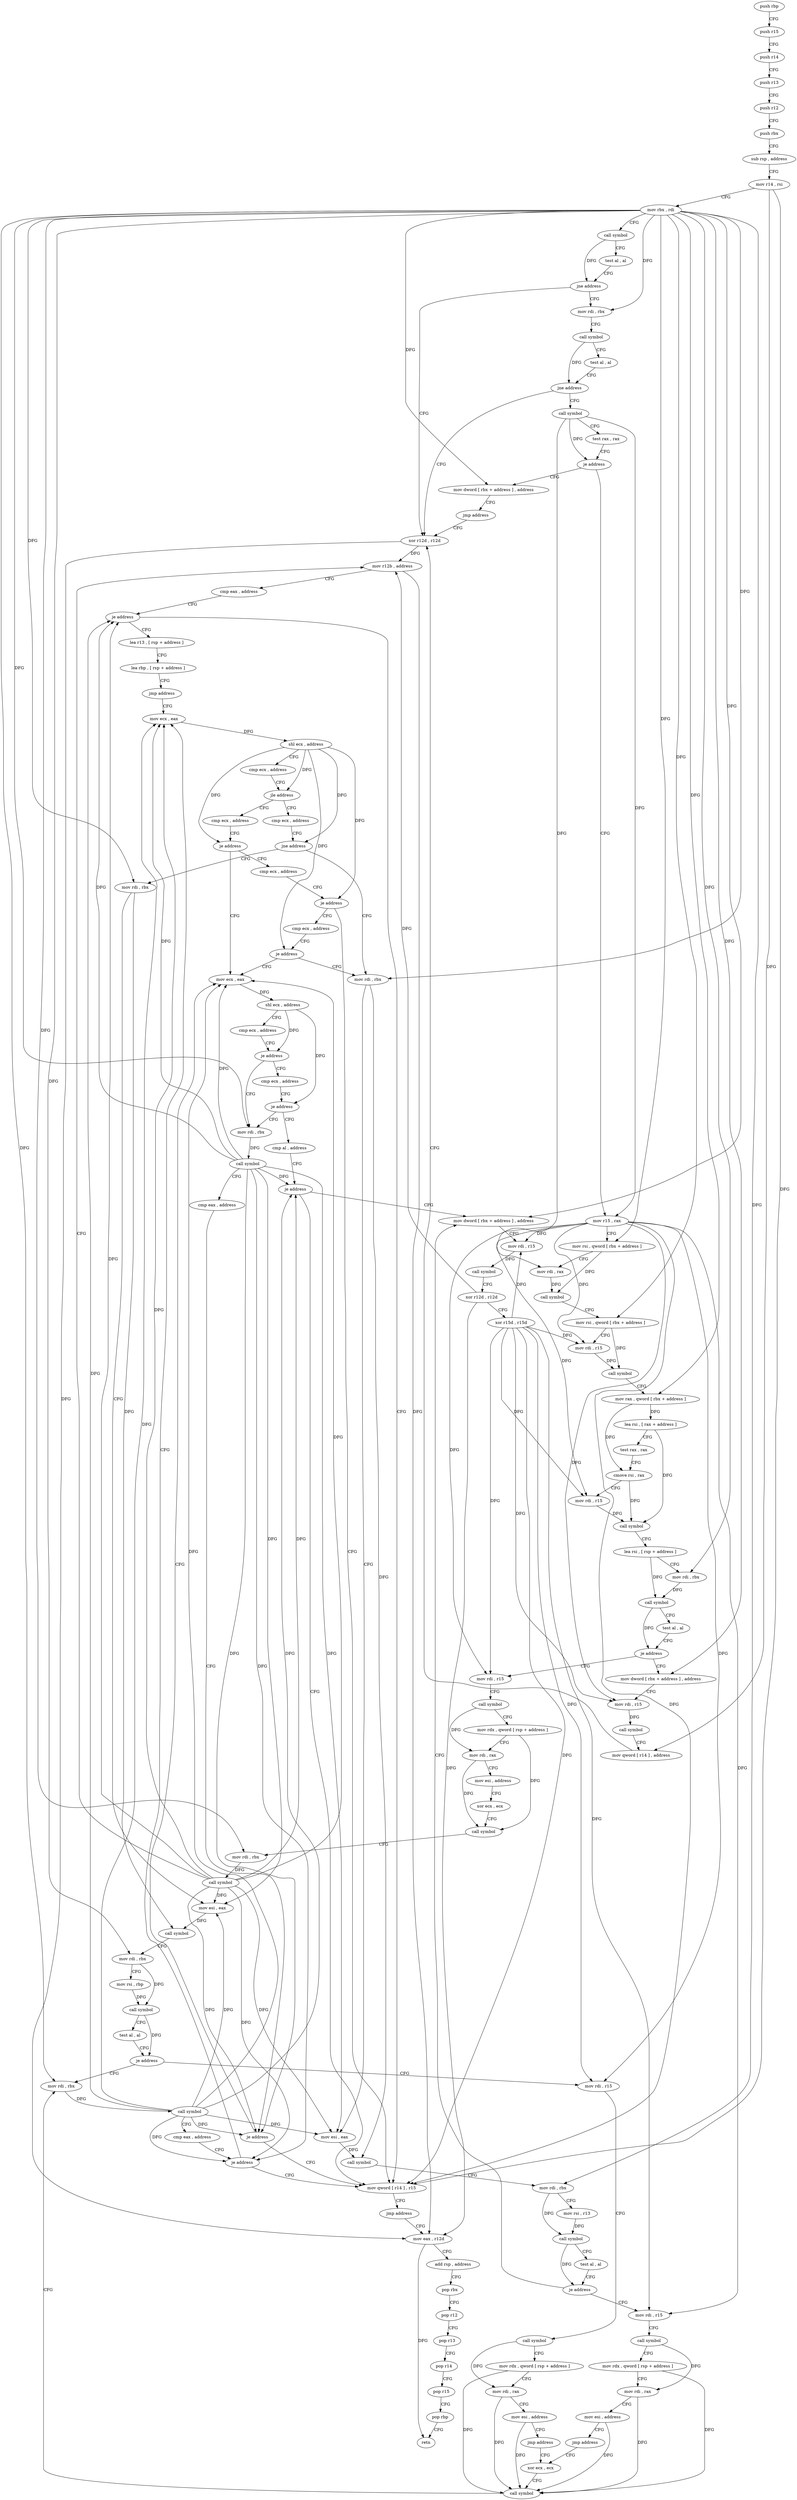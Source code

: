 digraph "func" {
"101584" [label = "push rbp" ]
"101585" [label = "push r15" ]
"101587" [label = "push r14" ]
"101589" [label = "push r13" ]
"101591" [label = "push r12" ]
"101593" [label = "push rbx" ]
"101594" [label = "sub rsp , address" ]
"101598" [label = "mov r14 , rsi" ]
"101601" [label = "mov rbx , rdi" ]
"101604" [label = "call symbol" ]
"101609" [label = "test al , al" ]
"101611" [label = "jne address" ]
"102063" [label = "xor r12d , r12d" ]
"101617" [label = "mov rdi , rbx" ]
"102066" [label = "mov eax , r12d" ]
"101620" [label = "call symbol" ]
"101625" [label = "test al , al" ]
"101627" [label = "jne address" ]
"101633" [label = "call symbol" ]
"101638" [label = "test rax , rax" ]
"101641" [label = "je address" ]
"102032" [label = "mov dword [ rbx + address ] , address" ]
"101647" [label = "mov r15 , rax" ]
"102039" [label = "jmp address" ]
"101650" [label = "mov rsi , qword [ rbx + address ]" ]
"101654" [label = "mov rdi , rax" ]
"101657" [label = "call symbol" ]
"101662" [label = "mov rsi , qword [ rbx + address ]" ]
"101666" [label = "mov rdi , r15" ]
"101669" [label = "call symbol" ]
"101674" [label = "mov rax , qword [ rbx + address ]" ]
"101678" [label = "lea rsi , [ rax + address ]" ]
"101682" [label = "test rax , rax" ]
"101685" [label = "cmove rsi , rax" ]
"101689" [label = "mov rdi , r15" ]
"101692" [label = "call symbol" ]
"101697" [label = "lea rsi , [ rsp + address ]" ]
"101702" [label = "mov rdi , rbx" ]
"101705" [label = "call symbol" ]
"101710" [label = "test al , al" ]
"101712" [label = "je address" ]
"102041" [label = "mov dword [ rbx + address ] , address" ]
"101718" [label = "mov rdi , r15" ]
"102048" [label = "mov rdi , r15" ]
"102051" [label = "call symbol" ]
"102056" [label = "mov qword [ r14 ] , address" ]
"101721" [label = "call symbol" ]
"101726" [label = "mov rdx , qword [ rsp + address ]" ]
"101731" [label = "mov rdi , rax" ]
"101734" [label = "mov esi , address" ]
"101739" [label = "xor ecx , ecx" ]
"101741" [label = "call symbol" ]
"101746" [label = "mov rdi , rbx" ]
"101749" [label = "call symbol" ]
"101754" [label = "mov r12b , address" ]
"101757" [label = "cmp eax , address" ]
"101760" [label = "je address" ]
"102027" [label = "mov qword [ r14 ] , r15" ]
"101766" [label = "lea r13 , [ rsp + address ]" ]
"102030" [label = "jmp address" ]
"101771" [label = "lea rbp , [ rsp + address ]" ]
"101776" [label = "jmp address" ]
"101816" [label = "mov ecx , eax" ]
"102069" [label = "add rsp , address" ]
"102073" [label = "pop rbx" ]
"102074" [label = "pop r12" ]
"102076" [label = "pop r13" ]
"102078" [label = "pop r14" ]
"102080" [label = "pop r15" ]
"102082" [label = "pop rbp" ]
"102083" [label = "retn" ]
"101818" [label = "shl ecx , address" ]
"101821" [label = "cmp ecx , address" ]
"101827" [label = "jle address" ]
"101885" [label = "cmp ecx , address" ]
"101829" [label = "cmp ecx , address" ]
"101891" [label = "je address" ]
"101981" [label = "mov ecx , eax" ]
"101893" [label = "cmp ecx , address" ]
"101835" [label = "jne address" ]
"101913" [label = "mov rdi , rbx" ]
"101837" [label = "mov rdi , rbx" ]
"101983" [label = "shl ecx , address" ]
"101986" [label = "cmp ecx , address" ]
"101992" [label = "je address" ]
"101968" [label = "mov rdi , rbx" ]
"101994" [label = "cmp ecx , address" ]
"101899" [label = "je address" ]
"101905" [label = "cmp ecx , address" ]
"101916" [label = "mov esi , eax" ]
"101918" [label = "call symbol" ]
"101923" [label = "mov rdi , rbx" ]
"101926" [label = "mov rsi , r13" ]
"101929" [label = "call symbol" ]
"101934" [label = "test al , al" ]
"101936" [label = "je address" ]
"102006" [label = "mov dword [ rbx + address ] , address" ]
"101938" [label = "mov rdi , r15" ]
"101840" [label = "mov esi , eax" ]
"101842" [label = "call symbol" ]
"101847" [label = "mov rdi , rbx" ]
"101850" [label = "mov rsi , rbp" ]
"101853" [label = "call symbol" ]
"101858" [label = "test al , al" ]
"101860" [label = "je address" ]
"101799" [label = "mov rdi , rbx" ]
"101862" [label = "mov rdi , r15" ]
"101971" [label = "call symbol" ]
"101976" [label = "cmp eax , address" ]
"101979" [label = "je address" ]
"102000" [label = "je address" ]
"102002" [label = "cmp al , address" ]
"101911" [label = "je address" ]
"102013" [label = "mov rdi , r15" ]
"102016" [label = "call symbol" ]
"102021" [label = "xor r12d , r12d" ]
"102024" [label = "xor r15d , r15d" ]
"101941" [label = "call symbol" ]
"101946" [label = "mov rdx , qword [ rsp + address ]" ]
"101951" [label = "mov rdi , rax" ]
"101954" [label = "mov esi , address" ]
"101959" [label = "jmp address" ]
"101792" [label = "xor ecx , ecx" ]
"101802" [label = "call symbol" ]
"101807" [label = "cmp eax , address" ]
"101810" [label = "je address" ]
"101865" [label = "call symbol" ]
"101870" [label = "mov rdx , qword [ rsp + address ]" ]
"101875" [label = "mov rdi , rax" ]
"101878" [label = "mov esi , address" ]
"101883" [label = "jmp address" ]
"102004" [label = "je address" ]
"101794" [label = "call symbol" ]
"101584" -> "101585" [ label = "CFG" ]
"101585" -> "101587" [ label = "CFG" ]
"101587" -> "101589" [ label = "CFG" ]
"101589" -> "101591" [ label = "CFG" ]
"101591" -> "101593" [ label = "CFG" ]
"101593" -> "101594" [ label = "CFG" ]
"101594" -> "101598" [ label = "CFG" ]
"101598" -> "101601" [ label = "CFG" ]
"101598" -> "102056" [ label = "DFG" ]
"101598" -> "102027" [ label = "DFG" ]
"101601" -> "101604" [ label = "CFG" ]
"101601" -> "101617" [ label = "DFG" ]
"101601" -> "102032" [ label = "DFG" ]
"101601" -> "101650" [ label = "DFG" ]
"101601" -> "101662" [ label = "DFG" ]
"101601" -> "101674" [ label = "DFG" ]
"101601" -> "101702" [ label = "DFG" ]
"101601" -> "102041" [ label = "DFG" ]
"101601" -> "101746" [ label = "DFG" ]
"101601" -> "101913" [ label = "DFG" ]
"101601" -> "101923" [ label = "DFG" ]
"101601" -> "101837" [ label = "DFG" ]
"101601" -> "101847" [ label = "DFG" ]
"101601" -> "101968" [ label = "DFG" ]
"101601" -> "102006" [ label = "DFG" ]
"101601" -> "101799" [ label = "DFG" ]
"101604" -> "101609" [ label = "CFG" ]
"101604" -> "101611" [ label = "DFG" ]
"101609" -> "101611" [ label = "CFG" ]
"101611" -> "102063" [ label = "CFG" ]
"101611" -> "101617" [ label = "CFG" ]
"102063" -> "102066" [ label = "DFG" ]
"102063" -> "101754" [ label = "DFG" ]
"101617" -> "101620" [ label = "CFG" ]
"102066" -> "102069" [ label = "CFG" ]
"102066" -> "102083" [ label = "DFG" ]
"101620" -> "101625" [ label = "CFG" ]
"101620" -> "101627" [ label = "DFG" ]
"101625" -> "101627" [ label = "CFG" ]
"101627" -> "102063" [ label = "CFG" ]
"101627" -> "101633" [ label = "CFG" ]
"101633" -> "101638" [ label = "CFG" ]
"101633" -> "101641" [ label = "DFG" ]
"101633" -> "101647" [ label = "DFG" ]
"101633" -> "101654" [ label = "DFG" ]
"101638" -> "101641" [ label = "CFG" ]
"101641" -> "102032" [ label = "CFG" ]
"101641" -> "101647" [ label = "CFG" ]
"102032" -> "102039" [ label = "CFG" ]
"101647" -> "101650" [ label = "CFG" ]
"101647" -> "101666" [ label = "DFG" ]
"101647" -> "101689" [ label = "DFG" ]
"101647" -> "102048" [ label = "DFG" ]
"101647" -> "101718" [ label = "DFG" ]
"101647" -> "102027" [ label = "DFG" ]
"101647" -> "102013" [ label = "DFG" ]
"101647" -> "101938" [ label = "DFG" ]
"101647" -> "101862" [ label = "DFG" ]
"102039" -> "102063" [ label = "CFG" ]
"101650" -> "101654" [ label = "CFG" ]
"101650" -> "101657" [ label = "DFG" ]
"101654" -> "101657" [ label = "DFG" ]
"101657" -> "101662" [ label = "CFG" ]
"101662" -> "101666" [ label = "CFG" ]
"101662" -> "101669" [ label = "DFG" ]
"101666" -> "101669" [ label = "DFG" ]
"101669" -> "101674" [ label = "CFG" ]
"101674" -> "101678" [ label = "DFG" ]
"101674" -> "101685" [ label = "DFG" ]
"101678" -> "101682" [ label = "CFG" ]
"101678" -> "101692" [ label = "DFG" ]
"101682" -> "101685" [ label = "CFG" ]
"101685" -> "101689" [ label = "CFG" ]
"101685" -> "101692" [ label = "DFG" ]
"101689" -> "101692" [ label = "DFG" ]
"101692" -> "101697" [ label = "CFG" ]
"101697" -> "101702" [ label = "CFG" ]
"101697" -> "101705" [ label = "DFG" ]
"101702" -> "101705" [ label = "DFG" ]
"101705" -> "101710" [ label = "CFG" ]
"101705" -> "101712" [ label = "DFG" ]
"101710" -> "101712" [ label = "CFG" ]
"101712" -> "102041" [ label = "CFG" ]
"101712" -> "101718" [ label = "CFG" ]
"102041" -> "102048" [ label = "CFG" ]
"101718" -> "101721" [ label = "CFG" ]
"102048" -> "102051" [ label = "DFG" ]
"102051" -> "102056" [ label = "CFG" ]
"102056" -> "102063" [ label = "CFG" ]
"101721" -> "101726" [ label = "CFG" ]
"101721" -> "101731" [ label = "DFG" ]
"101726" -> "101731" [ label = "CFG" ]
"101726" -> "101741" [ label = "DFG" ]
"101731" -> "101734" [ label = "CFG" ]
"101731" -> "101741" [ label = "DFG" ]
"101734" -> "101739" [ label = "CFG" ]
"101739" -> "101741" [ label = "CFG" ]
"101741" -> "101746" [ label = "CFG" ]
"101746" -> "101749" [ label = "DFG" ]
"101749" -> "101754" [ label = "CFG" ]
"101749" -> "101760" [ label = "DFG" ]
"101749" -> "101816" [ label = "DFG" ]
"101749" -> "101981" [ label = "DFG" ]
"101749" -> "101916" [ label = "DFG" ]
"101749" -> "101840" [ label = "DFG" ]
"101749" -> "101979" [ label = "DFG" ]
"101749" -> "101810" [ label = "DFG" ]
"101749" -> "102004" [ label = "DFG" ]
"101754" -> "101757" [ label = "CFG" ]
"101754" -> "102066" [ label = "DFG" ]
"101757" -> "101760" [ label = "CFG" ]
"101760" -> "102027" [ label = "CFG" ]
"101760" -> "101766" [ label = "CFG" ]
"102027" -> "102030" [ label = "CFG" ]
"101766" -> "101771" [ label = "CFG" ]
"102030" -> "102066" [ label = "CFG" ]
"101771" -> "101776" [ label = "CFG" ]
"101776" -> "101816" [ label = "CFG" ]
"101816" -> "101818" [ label = "DFG" ]
"102069" -> "102073" [ label = "CFG" ]
"102073" -> "102074" [ label = "CFG" ]
"102074" -> "102076" [ label = "CFG" ]
"102076" -> "102078" [ label = "CFG" ]
"102078" -> "102080" [ label = "CFG" ]
"102080" -> "102082" [ label = "CFG" ]
"102082" -> "102083" [ label = "CFG" ]
"101818" -> "101821" [ label = "CFG" ]
"101818" -> "101827" [ label = "DFG" ]
"101818" -> "101891" [ label = "DFG" ]
"101818" -> "101835" [ label = "DFG" ]
"101818" -> "101899" [ label = "DFG" ]
"101818" -> "101911" [ label = "DFG" ]
"101821" -> "101827" [ label = "CFG" ]
"101827" -> "101885" [ label = "CFG" ]
"101827" -> "101829" [ label = "CFG" ]
"101885" -> "101891" [ label = "CFG" ]
"101829" -> "101835" [ label = "CFG" ]
"101891" -> "101981" [ label = "CFG" ]
"101891" -> "101893" [ label = "CFG" ]
"101981" -> "101983" [ label = "DFG" ]
"101893" -> "101899" [ label = "CFG" ]
"101835" -> "101913" [ label = "CFG" ]
"101835" -> "101837" [ label = "CFG" ]
"101913" -> "101916" [ label = "CFG" ]
"101913" -> "101918" [ label = "DFG" ]
"101837" -> "101840" [ label = "CFG" ]
"101837" -> "101842" [ label = "DFG" ]
"101983" -> "101986" [ label = "CFG" ]
"101983" -> "101992" [ label = "DFG" ]
"101983" -> "102000" [ label = "DFG" ]
"101986" -> "101992" [ label = "CFG" ]
"101992" -> "101968" [ label = "CFG" ]
"101992" -> "101994" [ label = "CFG" ]
"101968" -> "101971" [ label = "DFG" ]
"101994" -> "102000" [ label = "CFG" ]
"101899" -> "102027" [ label = "CFG" ]
"101899" -> "101905" [ label = "CFG" ]
"101905" -> "101911" [ label = "CFG" ]
"101916" -> "101918" [ label = "DFG" ]
"101918" -> "101923" [ label = "CFG" ]
"101923" -> "101926" [ label = "CFG" ]
"101923" -> "101929" [ label = "DFG" ]
"101926" -> "101929" [ label = "DFG" ]
"101929" -> "101934" [ label = "CFG" ]
"101929" -> "101936" [ label = "DFG" ]
"101934" -> "101936" [ label = "CFG" ]
"101936" -> "102006" [ label = "CFG" ]
"101936" -> "101938" [ label = "CFG" ]
"102006" -> "102013" [ label = "CFG" ]
"101938" -> "101941" [ label = "CFG" ]
"101840" -> "101842" [ label = "DFG" ]
"101842" -> "101847" [ label = "CFG" ]
"101847" -> "101850" [ label = "CFG" ]
"101847" -> "101853" [ label = "DFG" ]
"101850" -> "101853" [ label = "DFG" ]
"101853" -> "101858" [ label = "CFG" ]
"101853" -> "101860" [ label = "DFG" ]
"101858" -> "101860" [ label = "CFG" ]
"101860" -> "101799" [ label = "CFG" ]
"101860" -> "101862" [ label = "CFG" ]
"101799" -> "101802" [ label = "DFG" ]
"101862" -> "101865" [ label = "CFG" ]
"101971" -> "101976" [ label = "CFG" ]
"101971" -> "101760" [ label = "DFG" ]
"101971" -> "101816" [ label = "DFG" ]
"101971" -> "101981" [ label = "DFG" ]
"101971" -> "101916" [ label = "DFG" ]
"101971" -> "101840" [ label = "DFG" ]
"101971" -> "101979" [ label = "DFG" ]
"101971" -> "101810" [ label = "DFG" ]
"101971" -> "102004" [ label = "DFG" ]
"101976" -> "101979" [ label = "CFG" ]
"101979" -> "102027" [ label = "CFG" ]
"101979" -> "101981" [ label = "CFG" ]
"102000" -> "101968" [ label = "CFG" ]
"102000" -> "102002" [ label = "CFG" ]
"102002" -> "102004" [ label = "CFG" ]
"101911" -> "101981" [ label = "CFG" ]
"101911" -> "101913" [ label = "CFG" ]
"102013" -> "102016" [ label = "DFG" ]
"102016" -> "102021" [ label = "CFG" ]
"102021" -> "102024" [ label = "CFG" ]
"102021" -> "102066" [ label = "DFG" ]
"102021" -> "101754" [ label = "DFG" ]
"102024" -> "102027" [ label = "DFG" ]
"102024" -> "101666" [ label = "DFG" ]
"102024" -> "101689" [ label = "DFG" ]
"102024" -> "102048" [ label = "DFG" ]
"102024" -> "101718" [ label = "DFG" ]
"102024" -> "102013" [ label = "DFG" ]
"102024" -> "101938" [ label = "DFG" ]
"102024" -> "101862" [ label = "DFG" ]
"101941" -> "101946" [ label = "CFG" ]
"101941" -> "101951" [ label = "DFG" ]
"101946" -> "101951" [ label = "CFG" ]
"101946" -> "101794" [ label = "DFG" ]
"101951" -> "101954" [ label = "CFG" ]
"101951" -> "101794" [ label = "DFG" ]
"101954" -> "101959" [ label = "CFG" ]
"101954" -> "101794" [ label = "DFG" ]
"101959" -> "101792" [ label = "CFG" ]
"101792" -> "101794" [ label = "CFG" ]
"101802" -> "101807" [ label = "CFG" ]
"101802" -> "101760" [ label = "DFG" ]
"101802" -> "101816" [ label = "DFG" ]
"101802" -> "101981" [ label = "DFG" ]
"101802" -> "101916" [ label = "DFG" ]
"101802" -> "101840" [ label = "DFG" ]
"101802" -> "101979" [ label = "DFG" ]
"101802" -> "101810" [ label = "DFG" ]
"101802" -> "102004" [ label = "DFG" ]
"101807" -> "101810" [ label = "CFG" ]
"101810" -> "102027" [ label = "CFG" ]
"101810" -> "101816" [ label = "CFG" ]
"101865" -> "101870" [ label = "CFG" ]
"101865" -> "101875" [ label = "DFG" ]
"101870" -> "101875" [ label = "CFG" ]
"101870" -> "101794" [ label = "DFG" ]
"101875" -> "101878" [ label = "CFG" ]
"101875" -> "101794" [ label = "DFG" ]
"101878" -> "101883" [ label = "CFG" ]
"101878" -> "101794" [ label = "DFG" ]
"101883" -> "101792" [ label = "CFG" ]
"102004" -> "102027" [ label = "CFG" ]
"102004" -> "102006" [ label = "CFG" ]
"101794" -> "101799" [ label = "CFG" ]
}
